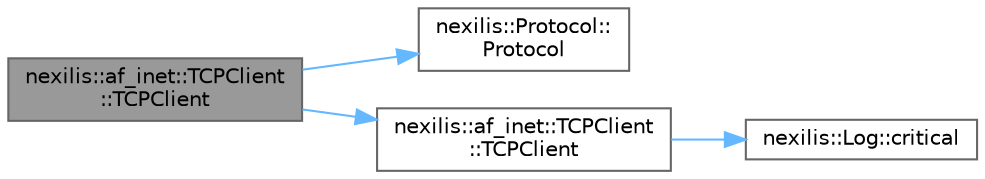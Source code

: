 digraph "nexilis::af_inet::TCPClient::TCPClient"
{
 // LATEX_PDF_SIZE
  bgcolor="transparent";
  edge [fontname=Helvetica,fontsize=10,labelfontname=Helvetica,labelfontsize=10];
  node [fontname=Helvetica,fontsize=10,shape=box,height=0.2,width=0.4];
  rankdir="LR";
  Node1 [id="Node000001",label="nexilis::af_inet::TCPClient\l::TCPClient",height=0.2,width=0.4,color="gray40", fillcolor="grey60", style="filled", fontcolor="black",tooltip="Move constructor."];
  Node1 -> Node2 [id="edge1_Node000001_Node000002",color="steelblue1",style="solid",tooltip=" "];
  Node2 [id="Node000002",label="nexilis::Protocol::\lProtocol",height=0.2,width=0.4,color="grey40", fillcolor="white", style="filled",URL="$da/d49/classnexilis_1_1Protocol.html#a2f5e825a448aac34ba7b092003d412c7",tooltip="Default constructor."];
  Node1 -> Node3 [id="edge2_Node000001_Node000003",color="steelblue1",style="solid",tooltip=" "];
  Node3 [id="Node000003",label="nexilis::af_inet::TCPClient\l::TCPClient",height=0.2,width=0.4,color="grey40", fillcolor="white", style="filled",URL="$d2/d92/classnexilis_1_1af__inet_1_1TCPClient.html#aa2f2c805ebb882122317c70d77e748dd",tooltip="Constructor."];
  Node3 -> Node4 [id="edge3_Node000003_Node000004",color="steelblue1",style="solid",tooltip=" "];
  Node4 [id="Node000004",label="nexilis::Log::critical",height=0.2,width=0.4,color="grey40", fillcolor="white", style="filled",URL="$dc/dbc/classnexilis_1_1Log.html#a5223d303f4e8522bfc3378e8d8e00ff2",tooltip=" "];
}
